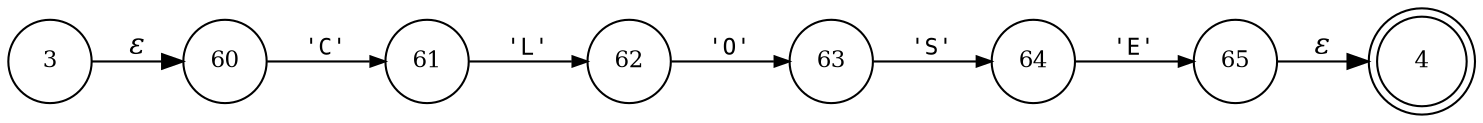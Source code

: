 digraph ATN {
rankdir=LR;
s4[fontsize=11, label="4", shape=doublecircle, fixedsize=true, width=.6];
s64[fontsize=11,label="64", shape=circle, fixedsize=true, width=.55, peripheries=1];
s65[fontsize=11,label="65", shape=circle, fixedsize=true, width=.55, peripheries=1];
s3[fontsize=11,label="3", shape=circle, fixedsize=true, width=.55, peripheries=1];
s60[fontsize=11,label="60", shape=circle, fixedsize=true, width=.55, peripheries=1];
s61[fontsize=11,label="61", shape=circle, fixedsize=true, width=.55, peripheries=1];
s62[fontsize=11,label="62", shape=circle, fixedsize=true, width=.55, peripheries=1];
s63[fontsize=11,label="63", shape=circle, fixedsize=true, width=.55, peripheries=1];
s3 -> s60 [fontname="Times-Italic", label="&epsilon;"];
s60 -> s61 [fontsize=11, fontname="Courier", arrowsize=.7, label = "'C'", arrowhead = normal];
s61 -> s62 [fontsize=11, fontname="Courier", arrowsize=.7, label = "'L'", arrowhead = normal];
s62 -> s63 [fontsize=11, fontname="Courier", arrowsize=.7, label = "'O'", arrowhead = normal];
s63 -> s64 [fontsize=11, fontname="Courier", arrowsize=.7, label = "'S'", arrowhead = normal];
s64 -> s65 [fontsize=11, fontname="Courier", arrowsize=.7, label = "'E'", arrowhead = normal];
s65 -> s4 [fontname="Times-Italic", label="&epsilon;"];
}